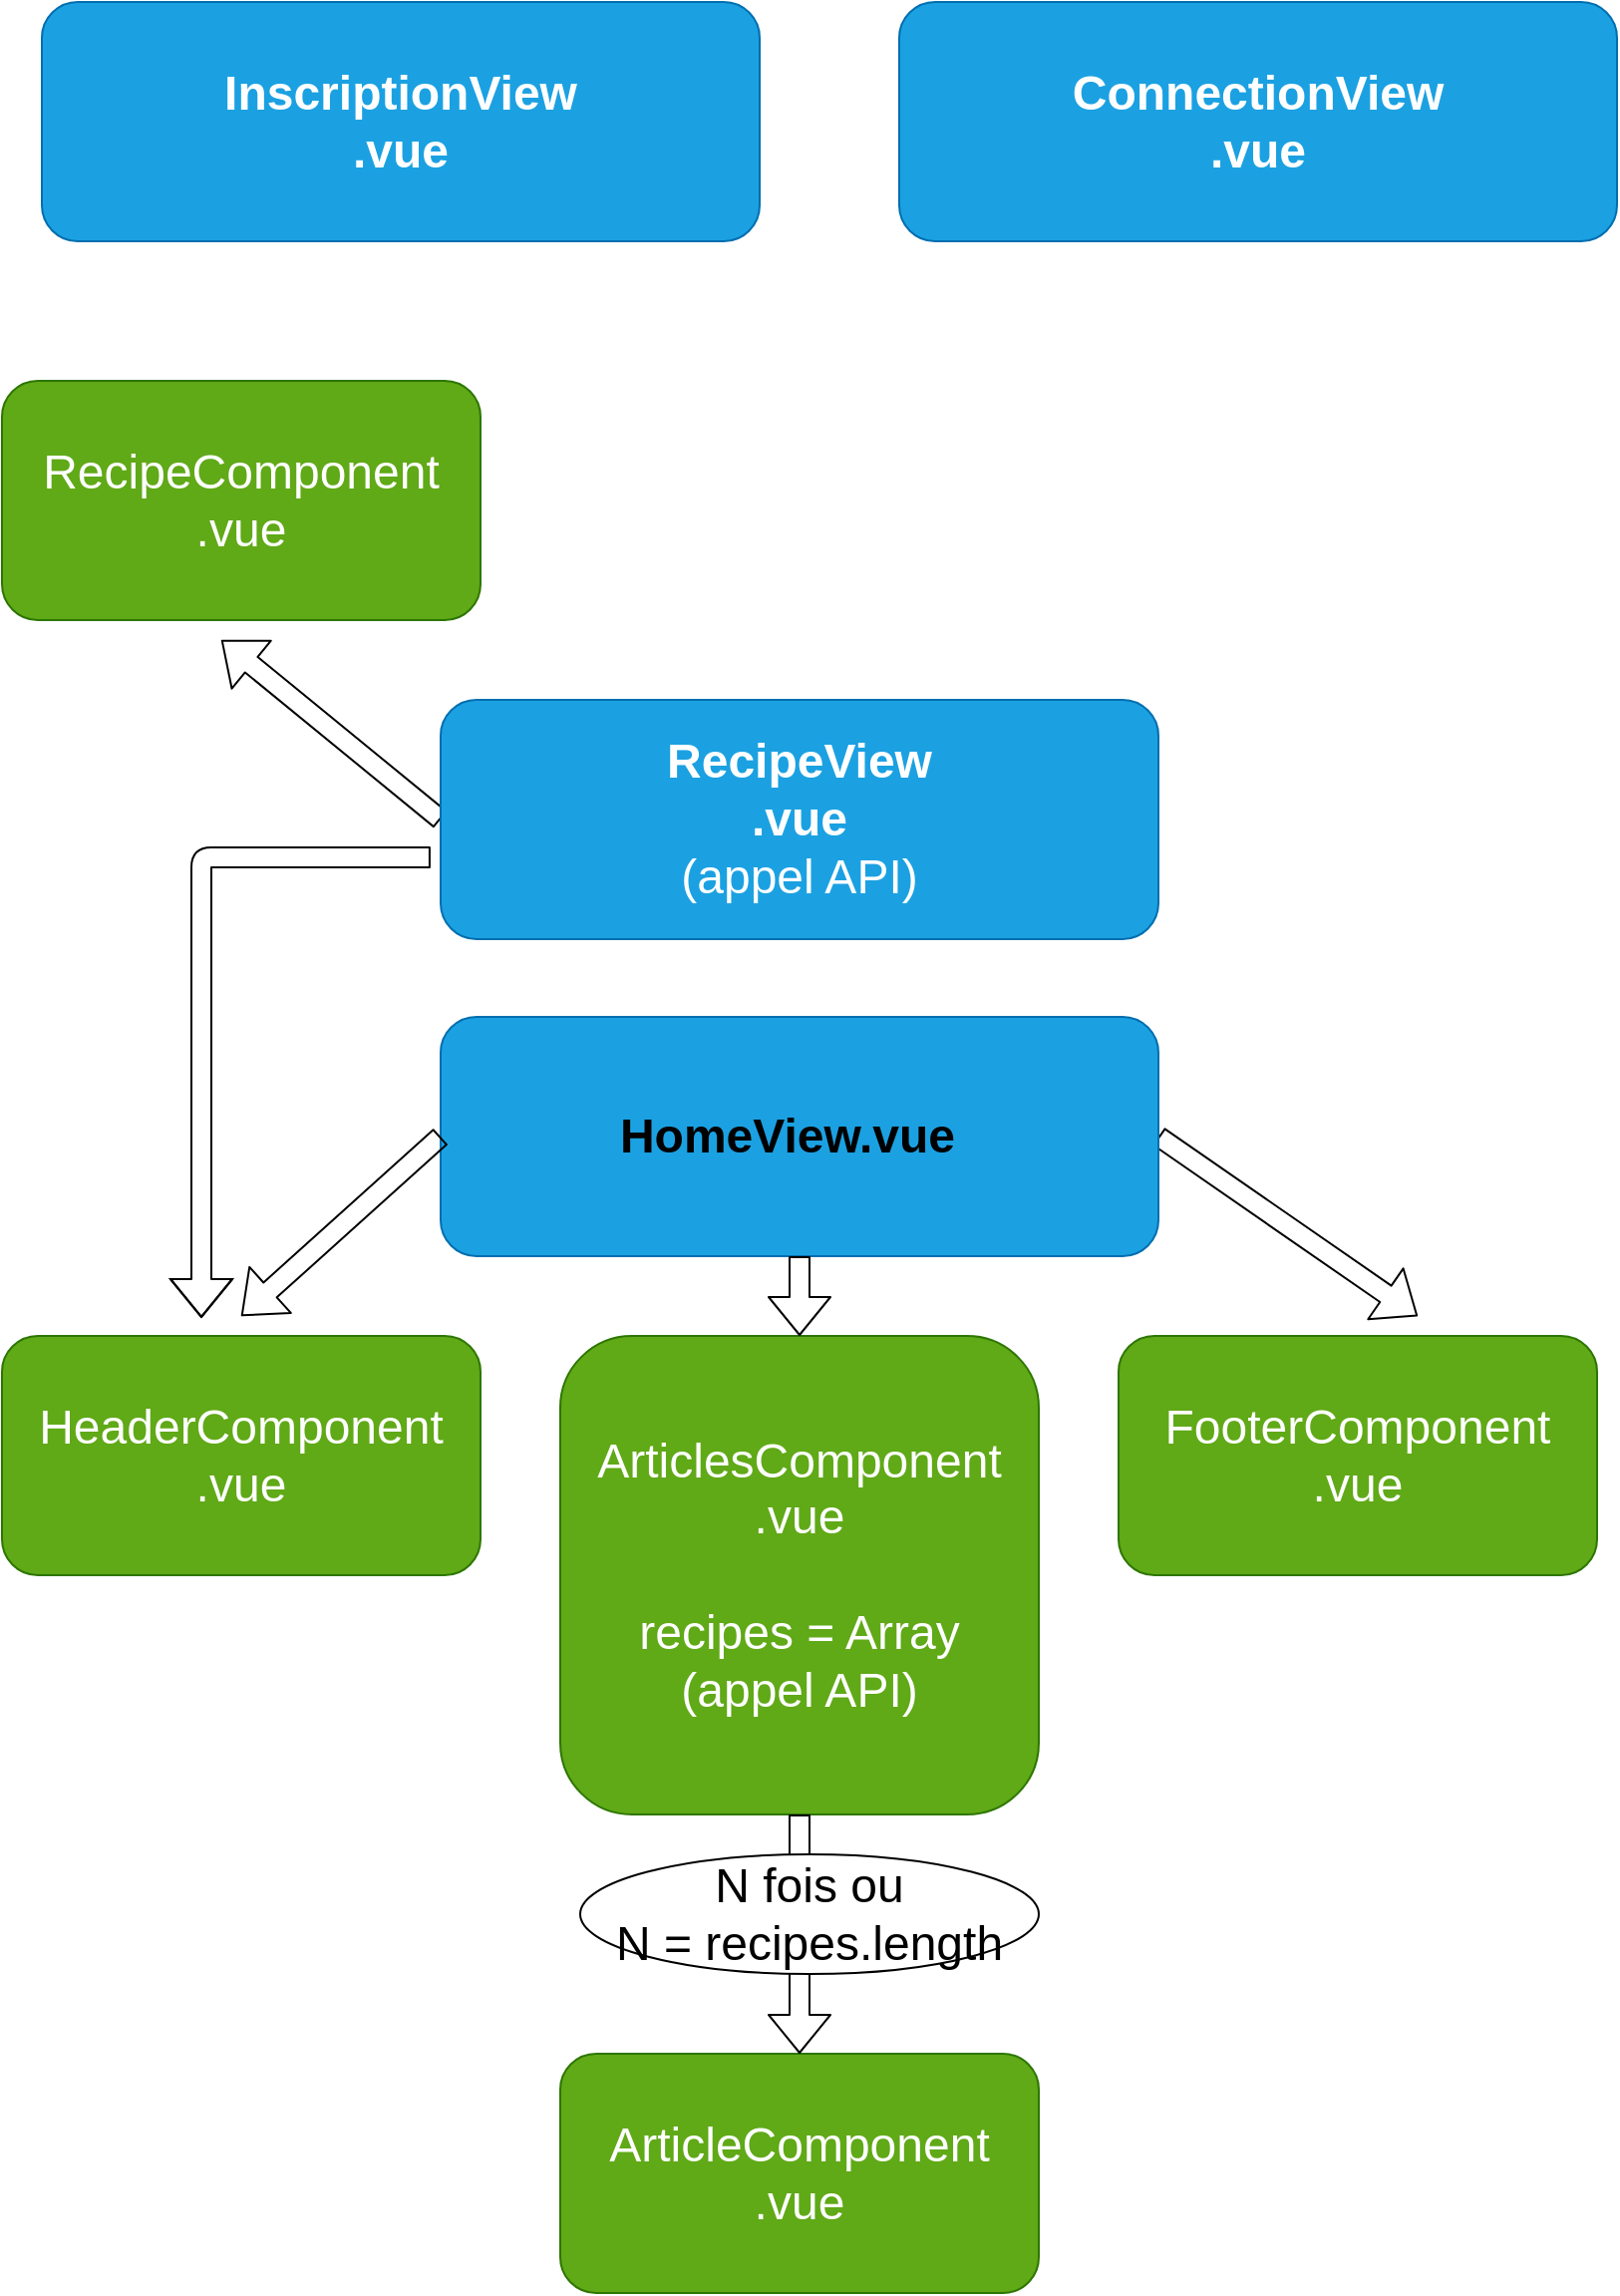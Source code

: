 <mxfile>
    <diagram id="8fcTnCrawXCK2MXK8BWG" name="Page-1">
        <mxGraphModel dx="761" dy="479" grid="1" gridSize="10" guides="1" tooltips="1" connect="1" arrows="1" fold="1" page="1" pageScale="1" pageWidth="827" pageHeight="1169" math="0" shadow="0">
            <root>
                <mxCell id="0"/>
                <mxCell id="1" parent="0"/>
                <mxCell id="47" style="edgeStyle=none;shape=flexArrow;html=1;exitX=0;exitY=0.5;exitDx=0;exitDy=0;" parent="1" edge="1" source="43">
                    <mxGeometry relative="1" as="geometry">
                        <mxPoint x="180" y="370" as="sourcePoint"/>
                        <mxPoint x="110" y="340" as="targetPoint"/>
                        <Array as="points"/>
                    </mxGeometry>
                </mxCell>
                <mxCell id="50" style="edgeStyle=none;shape=flexArrow;html=1;exitX=-0.014;exitY=0.658;exitDx=0;exitDy=0;exitPerimeter=0;" edge="1" parent="1" source="43">
                    <mxGeometry relative="1" as="geometry">
                        <mxPoint x="100" y="680" as="targetPoint"/>
                        <Array as="points">
                            <mxPoint x="100" y="449"/>
                        </Array>
                    </mxGeometry>
                </mxCell>
                <mxCell id="43" value="&lt;b&gt;RecipeView&lt;/b&gt;&lt;br&gt;&lt;b&gt;.vue&lt;/b&gt;&lt;br&gt;(appel API)" style="rounded=1;whiteSpace=wrap;html=1;fontSize=24;fillColor=#1ba1e2;fontColor=#ffffff;strokeColor=#006EAF;" parent="1" vertex="1">
                    <mxGeometry x="220" y="370" width="360" height="120" as="geometry"/>
                </mxCell>
                <mxCell id="44" value="" style="group" parent="1" vertex="1" connectable="0">
                    <mxGeometry y="529" width="800" height="640" as="geometry"/>
                </mxCell>
                <mxCell id="5" value="HeaderComponent&lt;br&gt;.vue" style="rounded=1;whiteSpace=wrap;html=1;fontSize=24;fillColor=#60a917;fontColor=#ffffff;strokeColor=#2D7600;" parent="44" vertex="1">
                    <mxGeometry y="160" width="240" height="120" as="geometry"/>
                </mxCell>
                <mxCell id="6" value="FooterComponent&lt;br&gt;.vue" style="rounded=1;whiteSpace=wrap;html=1;fontSize=24;fillColor=#60a917;fontColor=#ffffff;strokeColor=#2D7600;" parent="44" vertex="1">
                    <mxGeometry x="560" y="160" width="240" height="120" as="geometry"/>
                </mxCell>
                <mxCell id="25" value="" style="edgeStyle=none;shape=flexArrow;html=1;fontSize=24;exitX=1;exitY=0.5;exitDx=0;exitDy=0;" parent="44" source="2" edge="1">
                    <mxGeometry relative="1" as="geometry">
                        <mxPoint x="710" y="150" as="targetPoint"/>
                    </mxGeometry>
                </mxCell>
                <mxCell id="27" value="" style="group" parent="44" vertex="1" connectable="0">
                    <mxGeometry x="120" width="460" height="640" as="geometry"/>
                </mxCell>
                <mxCell id="4" value="" style="group" parent="27" vertex="1" connectable="0">
                    <mxGeometry x="100" width="360" height="120" as="geometry"/>
                </mxCell>
                <mxCell id="2" value="" style="rounded=1;whiteSpace=wrap;html=1;fillColor=#1ba1e2;fontColor=#ffffff;strokeColor=#006EAF;" parent="4" vertex="1">
                    <mxGeometry width="360" height="120" as="geometry"/>
                </mxCell>
                <mxCell id="3" value="&lt;span style=&quot;font-size: 24px&quot;&gt;&lt;b&gt;HomeView.vue&lt;/b&gt;&lt;/span&gt;" style="text;html=1;strokeColor=none;fillColor=none;align=center;verticalAlign=middle;whiteSpace=wrap;rounded=0;" parent="4" vertex="1">
                    <mxGeometry x="79" y="40" width="190" height="40" as="geometry"/>
                </mxCell>
                <mxCell id="7" value="ArticlesComponent&lt;br&gt;.vue&lt;br&gt;&lt;br&gt;recipes = Array&lt;br&gt;(appel API)" style="rounded=1;whiteSpace=wrap;html=1;fontSize=24;fillColor=#60a917;fontColor=#ffffff;strokeColor=#2D7600;" parent="27" vertex="1">
                    <mxGeometry x="160" y="160" width="240" height="240" as="geometry"/>
                </mxCell>
                <mxCell id="8" value="ArticleComponent&lt;br&gt;.vue" style="rounded=1;whiteSpace=wrap;html=1;fontSize=24;fillColor=#60a917;fontColor=#ffffff;strokeColor=#2D7600;" parent="27" vertex="1">
                    <mxGeometry x="160" y="520" width="240" height="120" as="geometry"/>
                </mxCell>
                <mxCell id="20" value="" style="edgeStyle=none;shape=flexArrow;html=1;fontSize=24;" parent="27" source="7" target="8" edge="1">
                    <mxGeometry relative="1" as="geometry"/>
                </mxCell>
                <mxCell id="21" value="" style="edgeStyle=none;shape=flexArrow;html=1;fontSize=24;" parent="27" source="2" target="7" edge="1">
                    <mxGeometry relative="1" as="geometry"/>
                </mxCell>
                <mxCell id="23" value="" style="edgeStyle=none;shape=flexArrow;html=1;fontSize=24;" parent="27" edge="1">
                    <mxGeometry relative="1" as="geometry">
                        <mxPoint x="100" y="60" as="sourcePoint"/>
                        <mxPoint y="150" as="targetPoint"/>
                    </mxGeometry>
                </mxCell>
                <mxCell id="26" value="&lt;font style=&quot;font-size: 24px&quot;&gt;N fois ou&lt;br&gt;N = recipes.length&lt;br&gt;&lt;/font&gt;" style="ellipse;whiteSpace=wrap;html=1;" parent="27" vertex="1">
                    <mxGeometry x="170" y="420" width="230" height="60" as="geometry"/>
                </mxCell>
                <mxCell id="46" value="RecipeComponent&lt;br&gt;.vue" style="rounded=1;whiteSpace=wrap;html=1;fontSize=24;fillColor=#60a917;fontColor=#ffffff;strokeColor=#2D7600;" parent="1" vertex="1">
                    <mxGeometry y="210" width="240" height="120" as="geometry"/>
                </mxCell>
                <mxCell id="48" value="&lt;b&gt;ConnectionView&lt;br&gt;.vue&lt;/b&gt;" style="rounded=1;whiteSpace=wrap;html=1;fontSize=24;fillColor=#1ba1e2;fontColor=#ffffff;strokeColor=#006EAF;" parent="1" vertex="1">
                    <mxGeometry x="450" y="20" width="360" height="120" as="geometry"/>
                </mxCell>
                <mxCell id="49" value="&lt;b&gt;InscriptionView&lt;br&gt;.vue&lt;/b&gt;" style="rounded=1;whiteSpace=wrap;html=1;fontSize=24;fillColor=#1ba1e2;fontColor=#ffffff;strokeColor=#006EAF;" parent="1" vertex="1">
                    <mxGeometry x="20" y="20" width="360" height="120" as="geometry"/>
                </mxCell>
            </root>
        </mxGraphModel>
    </diagram>
</mxfile>